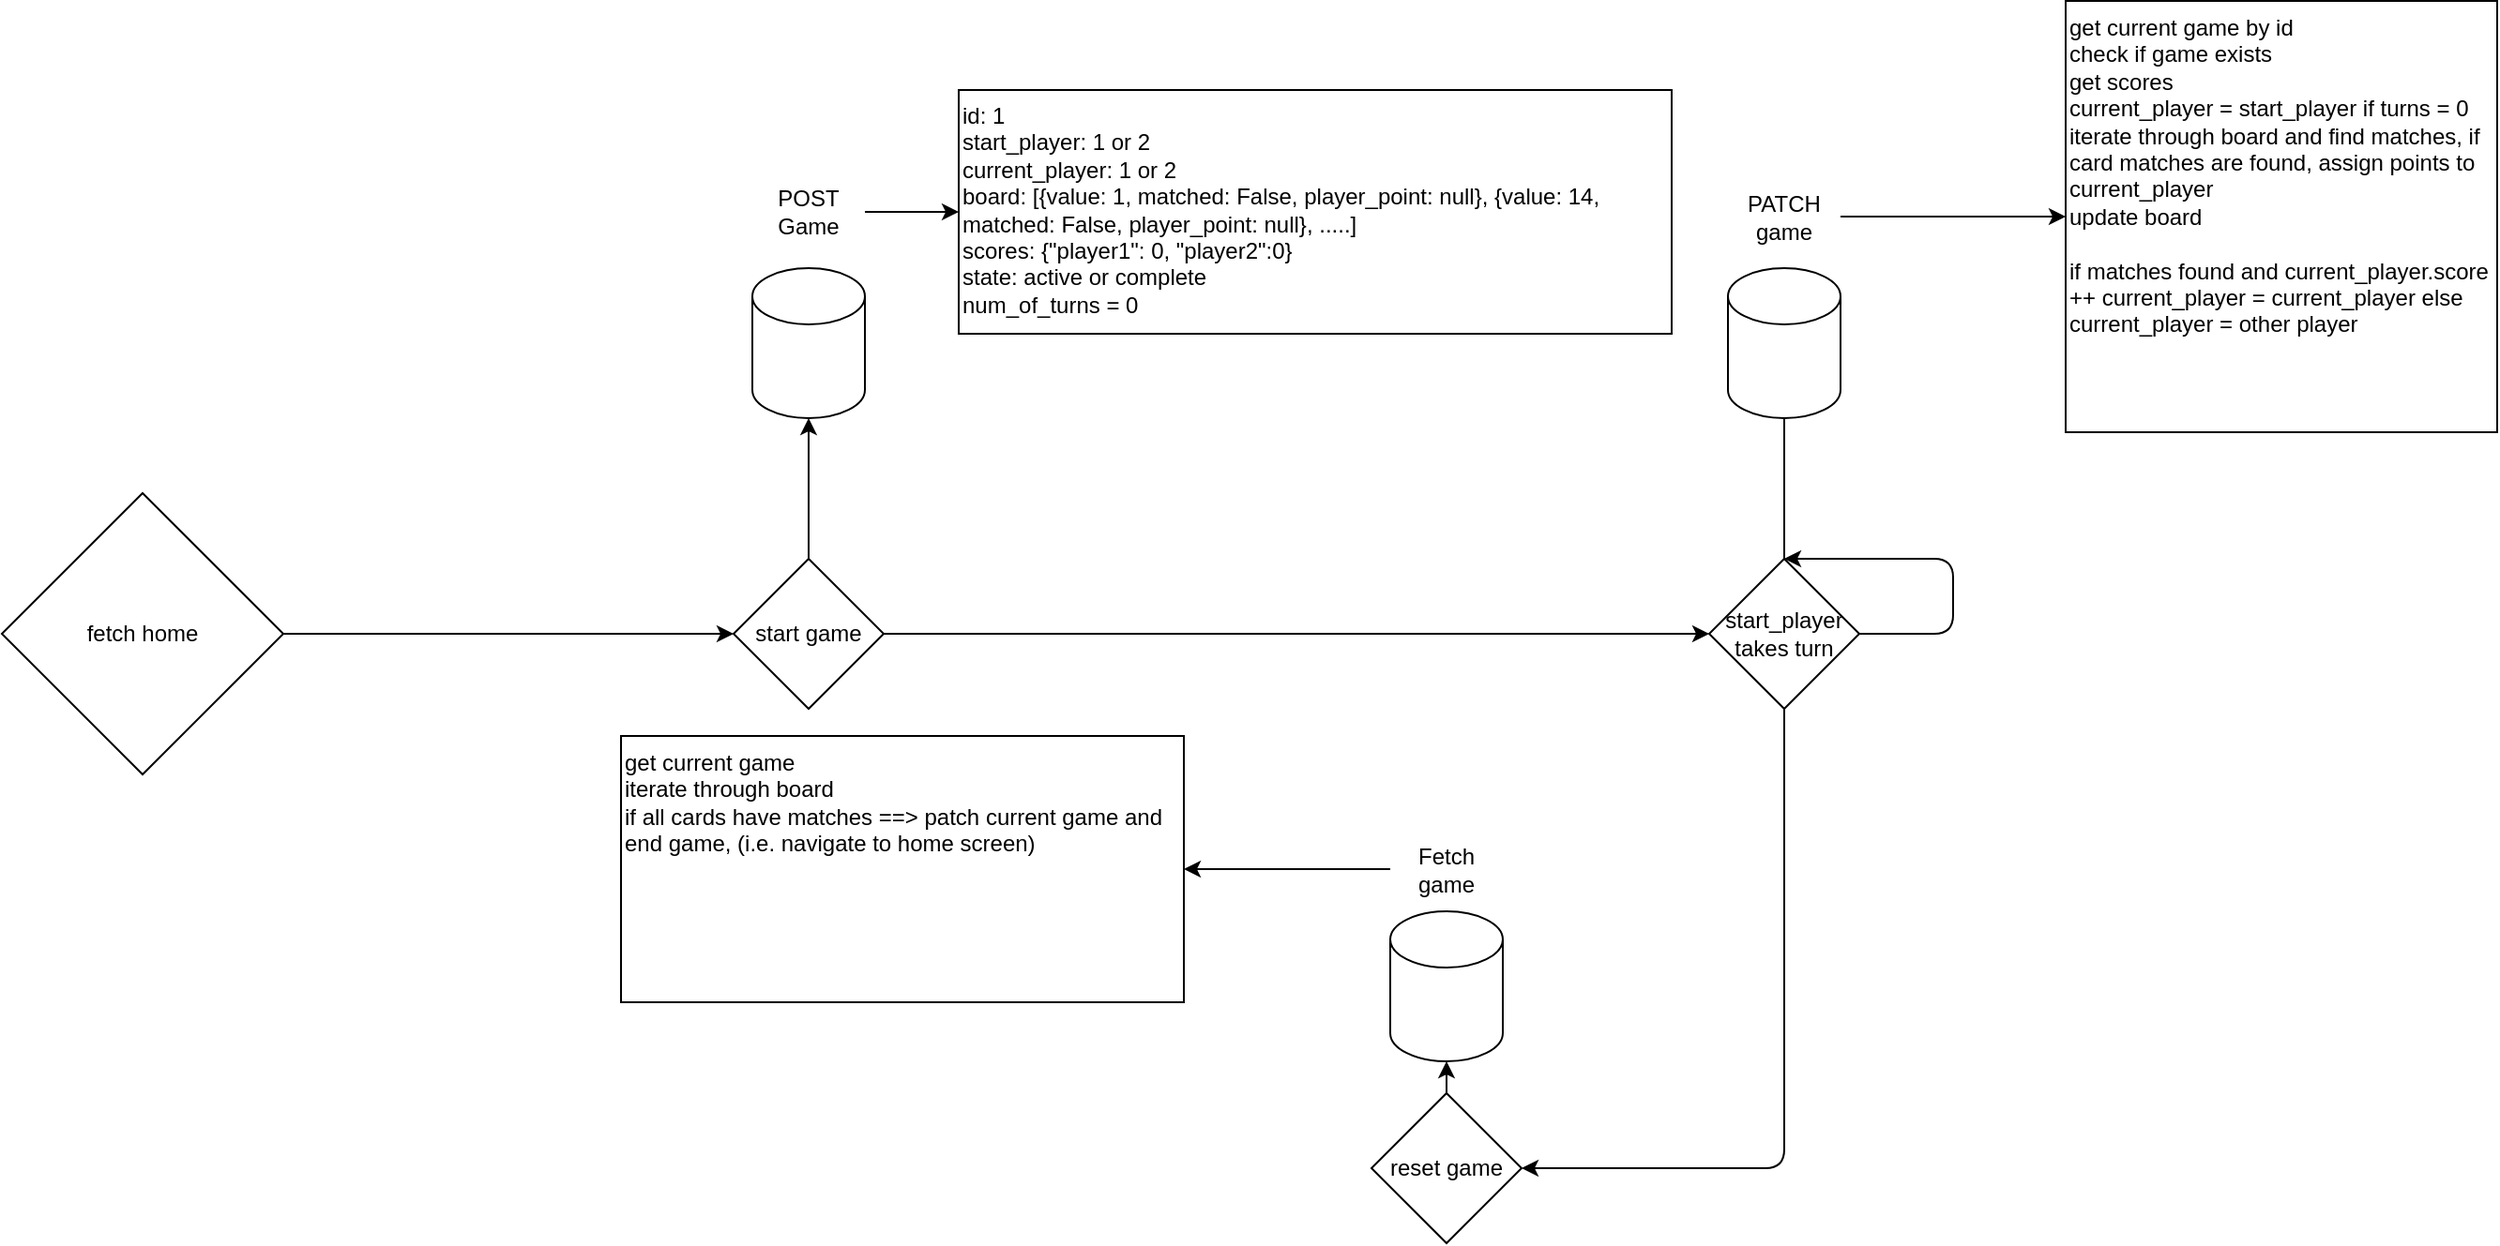 <mxfile>
    <diagram id="6y-2c7s4N-BII8EmY4jl" name="Page-1">
        <mxGraphModel dx="920" dy="1716" grid="1" gridSize="10" guides="1" tooltips="1" connect="1" arrows="1" fold="1" page="1" pageScale="1" pageWidth="850" pageHeight="1100" math="0" shadow="0">
            <root>
                <mxCell id="0"/>
                <mxCell id="1" parent="0"/>
                <mxCell id="3" style="edgeStyle=none;html=1;exitX=1;exitY=0.5;exitDx=0;exitDy=0;" edge="1" parent="1" source="2" target="4">
                    <mxGeometry relative="1" as="geometry">
                        <mxPoint x="550" y="245" as="targetPoint"/>
                    </mxGeometry>
                </mxCell>
                <mxCell id="2" value="fetch home" style="rhombus;whiteSpace=wrap;html=1;" vertex="1" parent="1">
                    <mxGeometry x="120" y="170" width="150" height="150" as="geometry"/>
                </mxCell>
                <mxCell id="5" style="edgeStyle=none;html=1;exitX=0.5;exitY=0;exitDx=0;exitDy=0;" edge="1" parent="1" source="4" target="6">
                    <mxGeometry relative="1" as="geometry">
                        <mxPoint x="550" y="90" as="targetPoint"/>
                    </mxGeometry>
                </mxCell>
                <mxCell id="10" style="edgeStyle=none;html=1;exitX=1;exitY=0.5;exitDx=0;exitDy=0;" edge="1" parent="1" source="4" target="11">
                    <mxGeometry relative="1" as="geometry">
                        <mxPoint x="800" y="245" as="targetPoint"/>
                    </mxGeometry>
                </mxCell>
                <mxCell id="4" value="start game" style="rhombus;whiteSpace=wrap;html=1;" vertex="1" parent="1">
                    <mxGeometry x="510" y="205" width="80" height="80" as="geometry"/>
                </mxCell>
                <mxCell id="6" value="" style="shape=cylinder3;whiteSpace=wrap;html=1;boundedLbl=1;backgroundOutline=1;size=15;" vertex="1" parent="1">
                    <mxGeometry x="520" y="50" width="60" height="80" as="geometry"/>
                </mxCell>
                <mxCell id="8" style="edgeStyle=none;html=1;exitX=1;exitY=0.5;exitDx=0;exitDy=0;" edge="1" parent="1" source="7" target="9">
                    <mxGeometry relative="1" as="geometry">
                        <mxPoint x="720" y="25" as="targetPoint"/>
                    </mxGeometry>
                </mxCell>
                <mxCell id="7" value="POST Game" style="text;html=1;strokeColor=none;fillColor=none;align=center;verticalAlign=middle;whiteSpace=wrap;rounded=0;" vertex="1" parent="1">
                    <mxGeometry x="520" width="60" height="40" as="geometry"/>
                </mxCell>
                <mxCell id="9" value="id: 1&lt;br&gt;start_player: 1 or 2&lt;br&gt;current_player: 1 or 2&lt;br&gt;board: [{value: 1, matched: False, player_point: null}, {value: 14, matched: False, player_point: null}, .....]&lt;br&gt;scores: {&quot;player1&quot;: 0, &quot;player2&quot;:0}&lt;br&gt;state: active or complete&lt;br&gt;num_of_turns = 0" style="rounded=0;whiteSpace=wrap;html=1;align=left;verticalAlign=top;" vertex="1" parent="1">
                    <mxGeometry x="630" y="-45" width="380" height="130" as="geometry"/>
                </mxCell>
                <mxCell id="14" style="edgeStyle=none;html=1;exitX=0.5;exitY=0;exitDx=0;exitDy=0;entryX=0.5;entryY=1;entryDx=0;entryDy=0;" edge="1" parent="1" source="11">
                    <mxGeometry relative="1" as="geometry">
                        <mxPoint x="1070" y="75" as="targetPoint"/>
                    </mxGeometry>
                </mxCell>
                <mxCell id="22" style="edgeStyle=none;html=1;exitX=0.5;exitY=1;exitDx=0;exitDy=0;entryX=1;entryY=0.5;entryDx=0;entryDy=0;" edge="1" parent="1" source="11" target="23">
                    <mxGeometry relative="1" as="geometry">
                        <mxPoint x="1070" y="440" as="targetPoint"/>
                        <Array as="points">
                            <mxPoint x="1070" y="530"/>
                        </Array>
                    </mxGeometry>
                </mxCell>
                <mxCell id="11" value="start_player takes turn" style="rhombus;whiteSpace=wrap;html=1;" vertex="1" parent="1">
                    <mxGeometry x="1030" y="205" width="80" height="80" as="geometry"/>
                </mxCell>
                <mxCell id="15" value="" style="shape=cylinder3;whiteSpace=wrap;html=1;boundedLbl=1;backgroundOutline=1;size=15;" vertex="1" parent="1">
                    <mxGeometry x="1040" y="50" width="60" height="80" as="geometry"/>
                </mxCell>
                <mxCell id="19" style="edgeStyle=none;html=1;exitX=1;exitY=0.5;exitDx=0;exitDy=0;" edge="1" parent="1" source="16" target="20">
                    <mxGeometry relative="1" as="geometry">
                        <mxPoint x="1250" y="23" as="targetPoint"/>
                    </mxGeometry>
                </mxCell>
                <mxCell id="16" value="PATCH&lt;br&gt;game" style="text;html=1;strokeColor=none;fillColor=none;align=center;verticalAlign=middle;whiteSpace=wrap;rounded=0;" vertex="1" parent="1">
                    <mxGeometry x="1040" width="60" height="45" as="geometry"/>
                </mxCell>
                <mxCell id="20" value="get current game by id&lt;br&gt;check if game exists&lt;br&gt;get scores&lt;br&gt;current_player = start_player if turns = 0&lt;br&gt;iterate through board and find matches, if card matches are found, assign points to current_player&lt;br&gt;update board&lt;br&gt;&lt;br&gt;if matches found and current_player.score ++ current_player = current_player else&lt;br&gt;current_player = other player" style="whiteSpace=wrap;html=1;aspect=fixed;align=left;verticalAlign=top;" vertex="1" parent="1">
                    <mxGeometry x="1220" y="-92.5" width="230" height="230" as="geometry"/>
                </mxCell>
                <mxCell id="21" style="edgeStyle=none;html=1;exitX=1;exitY=0.5;exitDx=0;exitDy=0;entryX=0.5;entryY=0;entryDx=0;entryDy=0;" edge="1" parent="1" source="11" target="11">
                    <mxGeometry relative="1" as="geometry">
                        <Array as="points">
                            <mxPoint x="1160" y="245"/>
                            <mxPoint x="1160" y="205"/>
                        </Array>
                    </mxGeometry>
                </mxCell>
                <mxCell id="24" style="edgeStyle=none;html=1;exitX=0.5;exitY=0;exitDx=0;exitDy=0;entryX=0.5;entryY=1;entryDx=0;entryDy=0;entryPerimeter=0;" edge="1" parent="1" source="23" target="25">
                    <mxGeometry relative="1" as="geometry">
                        <mxPoint x="890" y="410" as="targetPoint"/>
                    </mxGeometry>
                </mxCell>
                <mxCell id="23" value="reset game" style="rhombus;whiteSpace=wrap;html=1;" vertex="1" parent="1">
                    <mxGeometry x="850" y="490" width="80" height="80" as="geometry"/>
                </mxCell>
                <mxCell id="25" value="" style="shape=cylinder3;whiteSpace=wrap;html=1;boundedLbl=1;backgroundOutline=1;size=15;" vertex="1" parent="1">
                    <mxGeometry x="860" y="393" width="60" height="80" as="geometry"/>
                </mxCell>
                <mxCell id="27" style="edgeStyle=none;html=1;exitX=0;exitY=0.5;exitDx=0;exitDy=0;" edge="1" parent="1" source="26" target="28">
                    <mxGeometry relative="1" as="geometry">
                        <mxPoint x="750" y="328" as="targetPoint"/>
                    </mxGeometry>
                </mxCell>
                <mxCell id="26" value="Fetch&lt;br&gt;game" style="text;html=1;strokeColor=none;fillColor=none;align=center;verticalAlign=middle;whiteSpace=wrap;rounded=0;" vertex="1" parent="1">
                    <mxGeometry x="860" y="348" width="60" height="45" as="geometry"/>
                </mxCell>
                <mxCell id="28" value="get current game&lt;br&gt;iterate through board&lt;br&gt;if all cards have matches ==&amp;gt; patch current game and&lt;br&gt;end game, (i.e. navigate to home screen)" style="rounded=0;whiteSpace=wrap;html=1;align=left;verticalAlign=top;" vertex="1" parent="1">
                    <mxGeometry x="450" y="299.5" width="300" height="142" as="geometry"/>
                </mxCell>
            </root>
        </mxGraphModel>
    </diagram>
</mxfile>